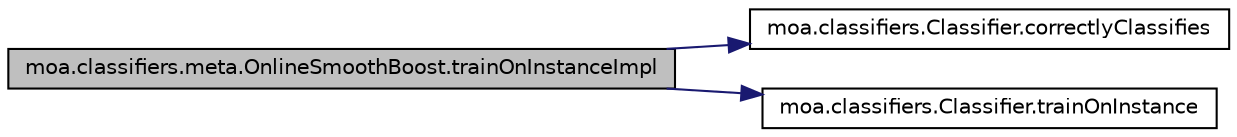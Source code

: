digraph G
{
  edge [fontname="Helvetica",fontsize="10",labelfontname="Helvetica",labelfontsize="10"];
  node [fontname="Helvetica",fontsize="10",shape=record];
  rankdir=LR;
  Node1 [label="moa.classifiers.meta.OnlineSmoothBoost.trainOnInstanceImpl",height=0.2,width=0.4,color="black", fillcolor="grey75", style="filled" fontcolor="black"];
  Node1 -> Node2 [color="midnightblue",fontsize="10",style="solid",fontname="Helvetica"];
  Node2 [label="moa.classifiers.Classifier.correctlyClassifies",height=0.2,width=0.4,color="black", fillcolor="white", style="filled",URL="$interfacemoa_1_1classifiers_1_1Classifier.html#a8348b4106e79422d3dec0a1857d402f3",tooltip="Gets whether this classifier correctly classifies an instance."];
  Node1 -> Node3 [color="midnightblue",fontsize="10",style="solid",fontname="Helvetica"];
  Node3 [label="moa.classifiers.Classifier.trainOnInstance",height=0.2,width=0.4,color="black", fillcolor="white", style="filled",URL="$interfacemoa_1_1classifiers_1_1Classifier.html#ac28018bc307abe34a8ace54dba3ebff1",tooltip="Trains this classifier incrementally using the given instance."];
}
